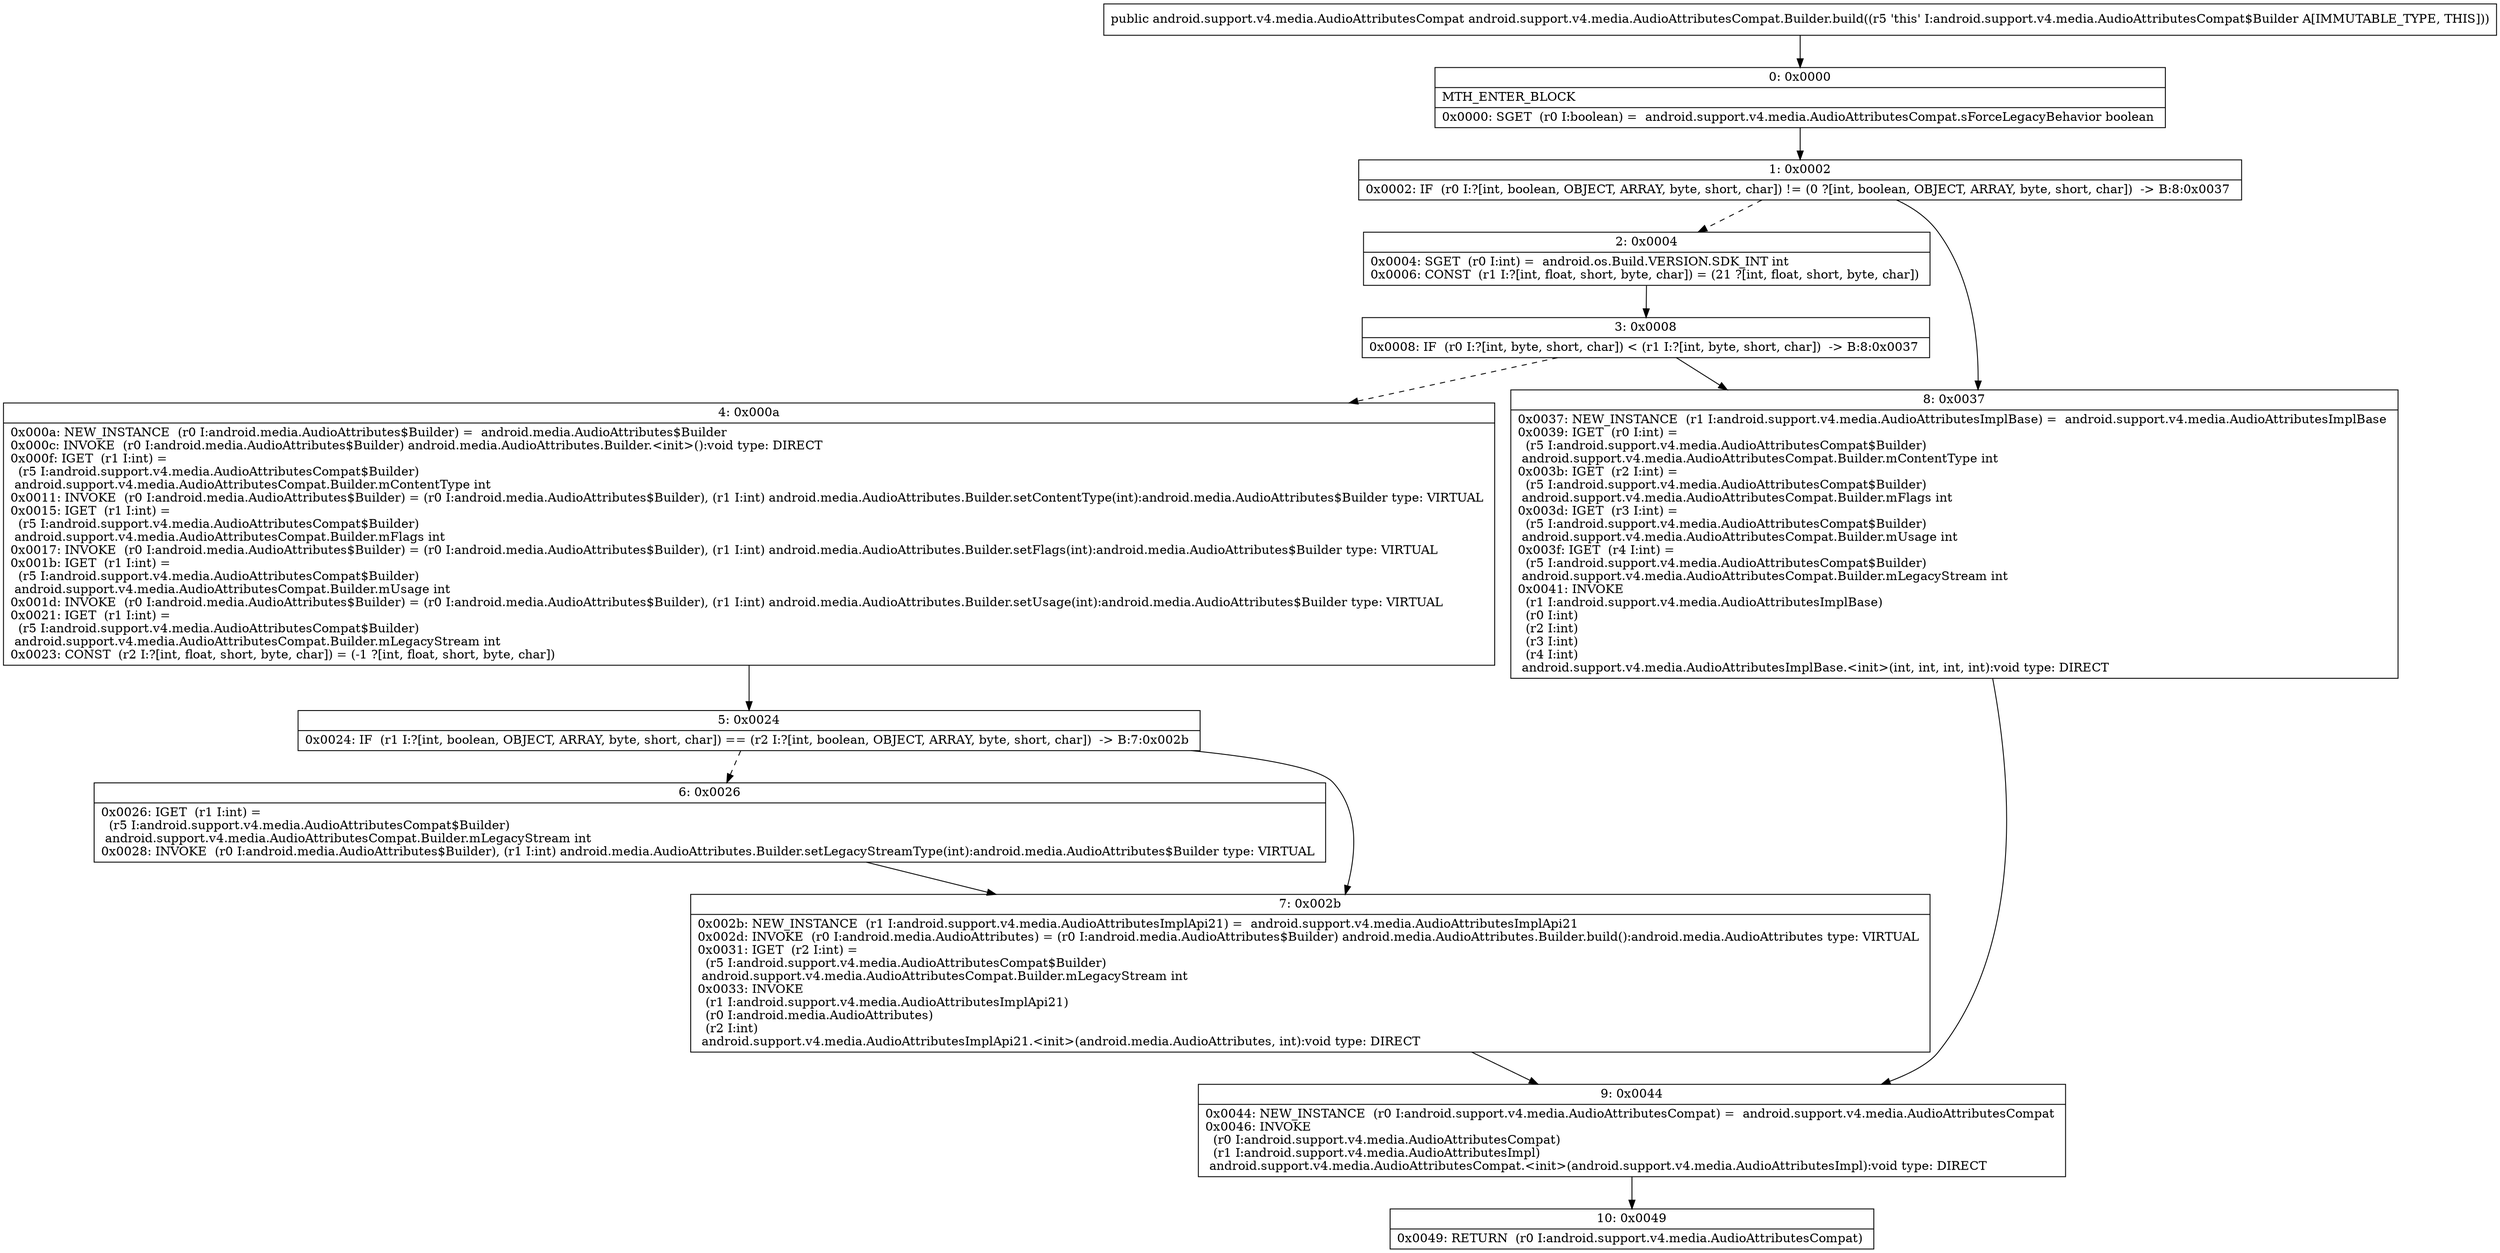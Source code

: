 digraph "CFG forandroid.support.v4.media.AudioAttributesCompat.Builder.build()Landroid\/support\/v4\/media\/AudioAttributesCompat;" {
Node_0 [shape=record,label="{0\:\ 0x0000|MTH_ENTER_BLOCK\l|0x0000: SGET  (r0 I:boolean) =  android.support.v4.media.AudioAttributesCompat.sForceLegacyBehavior boolean \l}"];
Node_1 [shape=record,label="{1\:\ 0x0002|0x0002: IF  (r0 I:?[int, boolean, OBJECT, ARRAY, byte, short, char]) != (0 ?[int, boolean, OBJECT, ARRAY, byte, short, char])  \-\> B:8:0x0037 \l}"];
Node_2 [shape=record,label="{2\:\ 0x0004|0x0004: SGET  (r0 I:int) =  android.os.Build.VERSION.SDK_INT int \l0x0006: CONST  (r1 I:?[int, float, short, byte, char]) = (21 ?[int, float, short, byte, char]) \l}"];
Node_3 [shape=record,label="{3\:\ 0x0008|0x0008: IF  (r0 I:?[int, byte, short, char]) \< (r1 I:?[int, byte, short, char])  \-\> B:8:0x0037 \l}"];
Node_4 [shape=record,label="{4\:\ 0x000a|0x000a: NEW_INSTANCE  (r0 I:android.media.AudioAttributes$Builder) =  android.media.AudioAttributes$Builder \l0x000c: INVOKE  (r0 I:android.media.AudioAttributes$Builder) android.media.AudioAttributes.Builder.\<init\>():void type: DIRECT \l0x000f: IGET  (r1 I:int) = \l  (r5 I:android.support.v4.media.AudioAttributesCompat$Builder)\l android.support.v4.media.AudioAttributesCompat.Builder.mContentType int \l0x0011: INVOKE  (r0 I:android.media.AudioAttributes$Builder) = (r0 I:android.media.AudioAttributes$Builder), (r1 I:int) android.media.AudioAttributes.Builder.setContentType(int):android.media.AudioAttributes$Builder type: VIRTUAL \l0x0015: IGET  (r1 I:int) = \l  (r5 I:android.support.v4.media.AudioAttributesCompat$Builder)\l android.support.v4.media.AudioAttributesCompat.Builder.mFlags int \l0x0017: INVOKE  (r0 I:android.media.AudioAttributes$Builder) = (r0 I:android.media.AudioAttributes$Builder), (r1 I:int) android.media.AudioAttributes.Builder.setFlags(int):android.media.AudioAttributes$Builder type: VIRTUAL \l0x001b: IGET  (r1 I:int) = \l  (r5 I:android.support.v4.media.AudioAttributesCompat$Builder)\l android.support.v4.media.AudioAttributesCompat.Builder.mUsage int \l0x001d: INVOKE  (r0 I:android.media.AudioAttributes$Builder) = (r0 I:android.media.AudioAttributes$Builder), (r1 I:int) android.media.AudioAttributes.Builder.setUsage(int):android.media.AudioAttributes$Builder type: VIRTUAL \l0x0021: IGET  (r1 I:int) = \l  (r5 I:android.support.v4.media.AudioAttributesCompat$Builder)\l android.support.v4.media.AudioAttributesCompat.Builder.mLegacyStream int \l0x0023: CONST  (r2 I:?[int, float, short, byte, char]) = (\-1 ?[int, float, short, byte, char]) \l}"];
Node_5 [shape=record,label="{5\:\ 0x0024|0x0024: IF  (r1 I:?[int, boolean, OBJECT, ARRAY, byte, short, char]) == (r2 I:?[int, boolean, OBJECT, ARRAY, byte, short, char])  \-\> B:7:0x002b \l}"];
Node_6 [shape=record,label="{6\:\ 0x0026|0x0026: IGET  (r1 I:int) = \l  (r5 I:android.support.v4.media.AudioAttributesCompat$Builder)\l android.support.v4.media.AudioAttributesCompat.Builder.mLegacyStream int \l0x0028: INVOKE  (r0 I:android.media.AudioAttributes$Builder), (r1 I:int) android.media.AudioAttributes.Builder.setLegacyStreamType(int):android.media.AudioAttributes$Builder type: VIRTUAL \l}"];
Node_7 [shape=record,label="{7\:\ 0x002b|0x002b: NEW_INSTANCE  (r1 I:android.support.v4.media.AudioAttributesImplApi21) =  android.support.v4.media.AudioAttributesImplApi21 \l0x002d: INVOKE  (r0 I:android.media.AudioAttributes) = (r0 I:android.media.AudioAttributes$Builder) android.media.AudioAttributes.Builder.build():android.media.AudioAttributes type: VIRTUAL \l0x0031: IGET  (r2 I:int) = \l  (r5 I:android.support.v4.media.AudioAttributesCompat$Builder)\l android.support.v4.media.AudioAttributesCompat.Builder.mLegacyStream int \l0x0033: INVOKE  \l  (r1 I:android.support.v4.media.AudioAttributesImplApi21)\l  (r0 I:android.media.AudioAttributes)\l  (r2 I:int)\l android.support.v4.media.AudioAttributesImplApi21.\<init\>(android.media.AudioAttributes, int):void type: DIRECT \l}"];
Node_8 [shape=record,label="{8\:\ 0x0037|0x0037: NEW_INSTANCE  (r1 I:android.support.v4.media.AudioAttributesImplBase) =  android.support.v4.media.AudioAttributesImplBase \l0x0039: IGET  (r0 I:int) = \l  (r5 I:android.support.v4.media.AudioAttributesCompat$Builder)\l android.support.v4.media.AudioAttributesCompat.Builder.mContentType int \l0x003b: IGET  (r2 I:int) = \l  (r5 I:android.support.v4.media.AudioAttributesCompat$Builder)\l android.support.v4.media.AudioAttributesCompat.Builder.mFlags int \l0x003d: IGET  (r3 I:int) = \l  (r5 I:android.support.v4.media.AudioAttributesCompat$Builder)\l android.support.v4.media.AudioAttributesCompat.Builder.mUsage int \l0x003f: IGET  (r4 I:int) = \l  (r5 I:android.support.v4.media.AudioAttributesCompat$Builder)\l android.support.v4.media.AudioAttributesCompat.Builder.mLegacyStream int \l0x0041: INVOKE  \l  (r1 I:android.support.v4.media.AudioAttributesImplBase)\l  (r0 I:int)\l  (r2 I:int)\l  (r3 I:int)\l  (r4 I:int)\l android.support.v4.media.AudioAttributesImplBase.\<init\>(int, int, int, int):void type: DIRECT \l}"];
Node_9 [shape=record,label="{9\:\ 0x0044|0x0044: NEW_INSTANCE  (r0 I:android.support.v4.media.AudioAttributesCompat) =  android.support.v4.media.AudioAttributesCompat \l0x0046: INVOKE  \l  (r0 I:android.support.v4.media.AudioAttributesCompat)\l  (r1 I:android.support.v4.media.AudioAttributesImpl)\l android.support.v4.media.AudioAttributesCompat.\<init\>(android.support.v4.media.AudioAttributesImpl):void type: DIRECT \l}"];
Node_10 [shape=record,label="{10\:\ 0x0049|0x0049: RETURN  (r0 I:android.support.v4.media.AudioAttributesCompat) \l}"];
MethodNode[shape=record,label="{public android.support.v4.media.AudioAttributesCompat android.support.v4.media.AudioAttributesCompat.Builder.build((r5 'this' I:android.support.v4.media.AudioAttributesCompat$Builder A[IMMUTABLE_TYPE, THIS])) }"];
MethodNode -> Node_0;
Node_0 -> Node_1;
Node_1 -> Node_2[style=dashed];
Node_1 -> Node_8;
Node_2 -> Node_3;
Node_3 -> Node_4[style=dashed];
Node_3 -> Node_8;
Node_4 -> Node_5;
Node_5 -> Node_6[style=dashed];
Node_5 -> Node_7;
Node_6 -> Node_7;
Node_7 -> Node_9;
Node_8 -> Node_9;
Node_9 -> Node_10;
}

